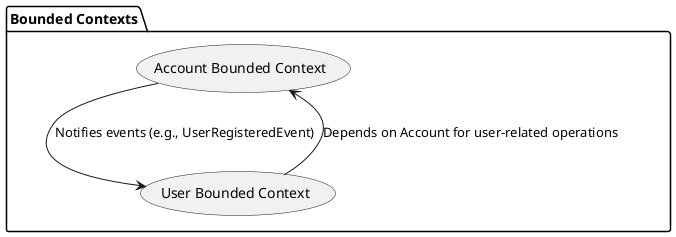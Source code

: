 @startuml
package "Bounded Contexts" {
    usecase Account as "Account Bounded Context"
    usecase User as "User Bounded Context"
}

Account --> User : "Notifies events (e.g., UserRegisteredEvent)"
User --> Account : "Depends on Account for user-related operations"
@enduml